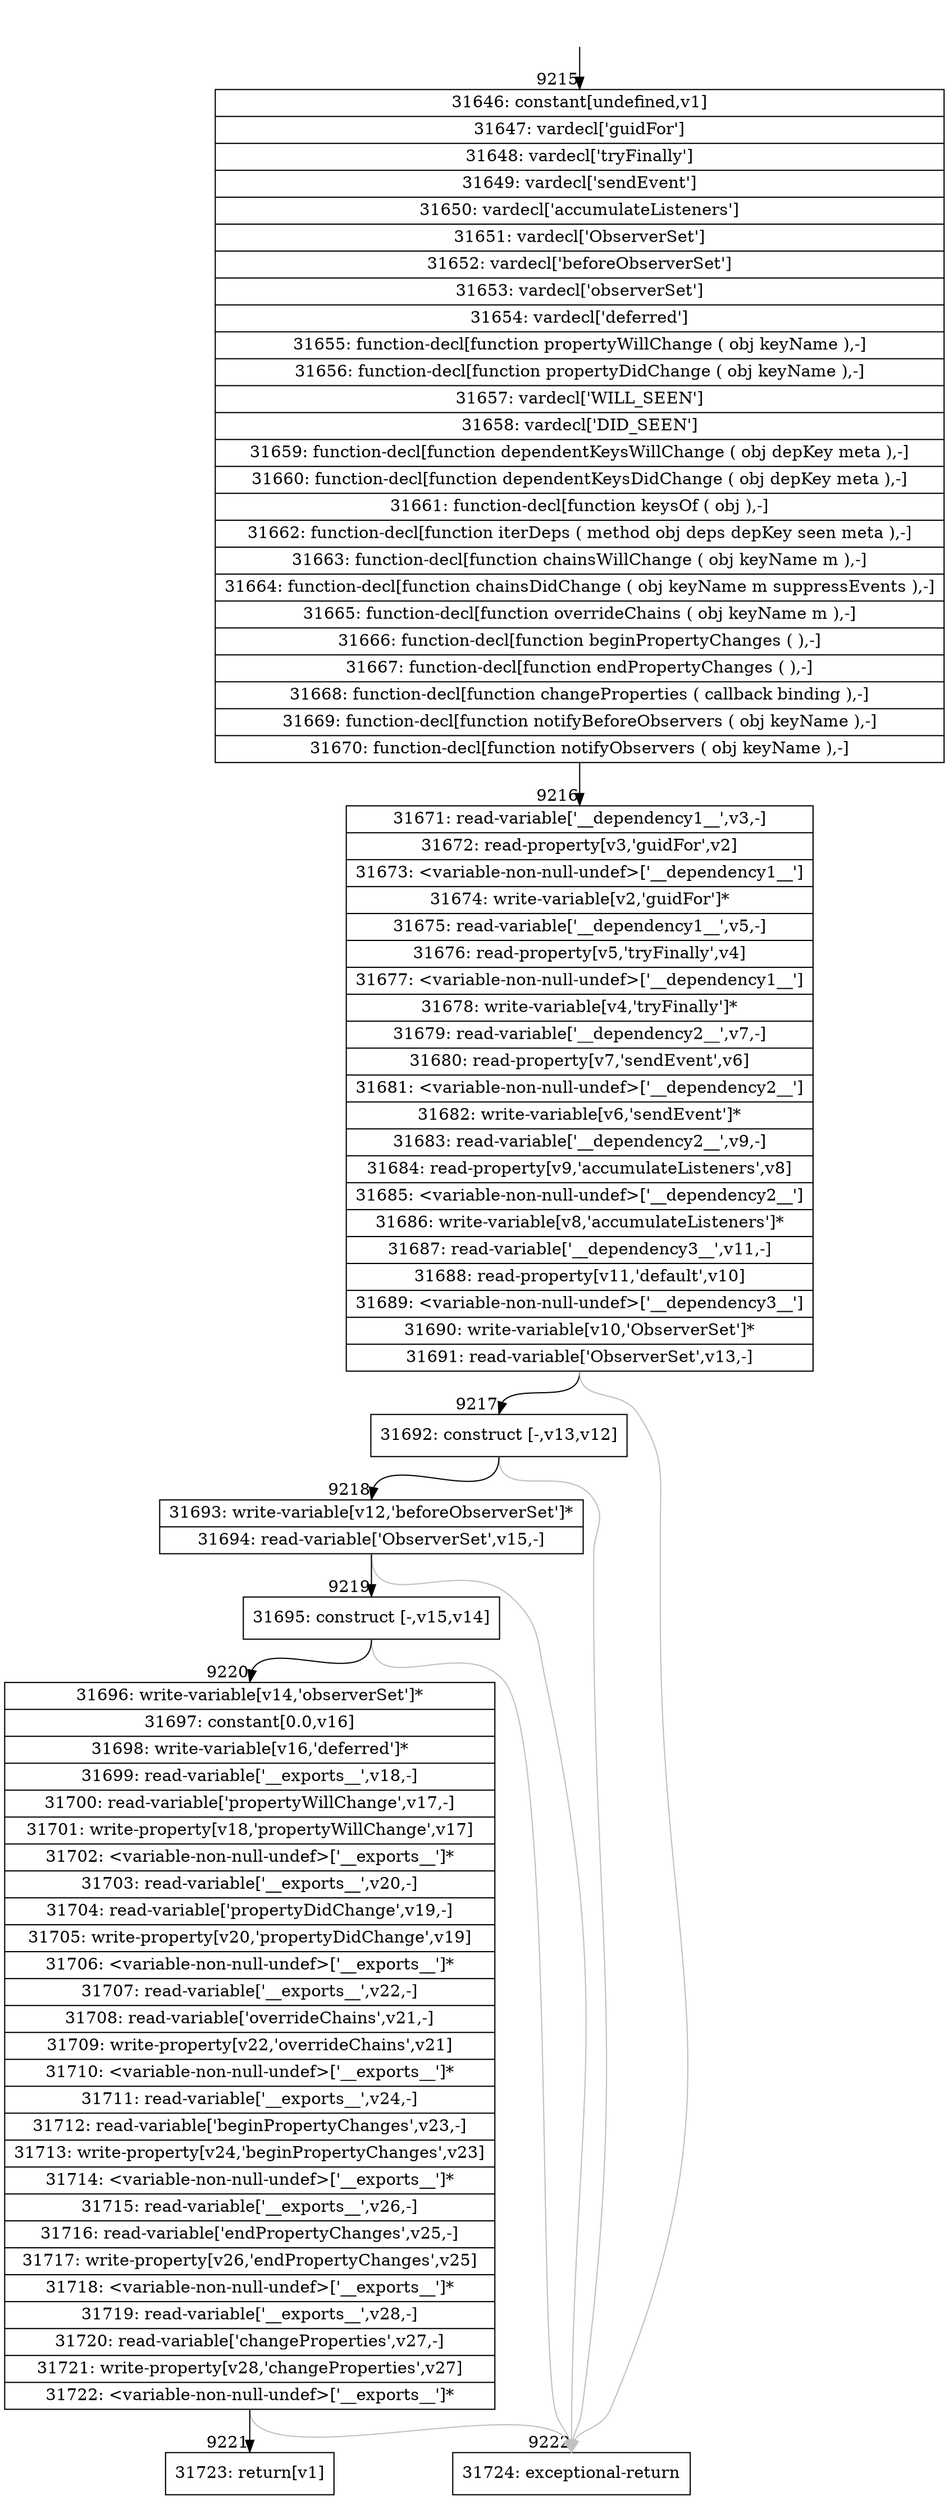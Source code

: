 digraph {
rankdir="TD"
BB_entry766[shape=none,label=""];
BB_entry766 -> BB9215 [tailport=s, headport=n, headlabel="    9215"]
BB9215 [shape=record label="{31646: constant[undefined,v1]|31647: vardecl['guidFor']|31648: vardecl['tryFinally']|31649: vardecl['sendEvent']|31650: vardecl['accumulateListeners']|31651: vardecl['ObserverSet']|31652: vardecl['beforeObserverSet']|31653: vardecl['observerSet']|31654: vardecl['deferred']|31655: function-decl[function propertyWillChange ( obj keyName ),-]|31656: function-decl[function propertyDidChange ( obj keyName ),-]|31657: vardecl['WILL_SEEN']|31658: vardecl['DID_SEEN']|31659: function-decl[function dependentKeysWillChange ( obj depKey meta ),-]|31660: function-decl[function dependentKeysDidChange ( obj depKey meta ),-]|31661: function-decl[function keysOf ( obj ),-]|31662: function-decl[function iterDeps ( method obj deps depKey seen meta ),-]|31663: function-decl[function chainsWillChange ( obj keyName m ),-]|31664: function-decl[function chainsDidChange ( obj keyName m suppressEvents ),-]|31665: function-decl[function overrideChains ( obj keyName m ),-]|31666: function-decl[function beginPropertyChanges ( ),-]|31667: function-decl[function endPropertyChanges ( ),-]|31668: function-decl[function changeProperties ( callback binding ),-]|31669: function-decl[function notifyBeforeObservers ( obj keyName ),-]|31670: function-decl[function notifyObservers ( obj keyName ),-]}" ] 
BB9215 -> BB9216 [tailport=s, headport=n, headlabel="      9216"]
BB9216 [shape=record label="{31671: read-variable['__dependency1__',v3,-]|31672: read-property[v3,'guidFor',v2]|31673: \<variable-non-null-undef\>['__dependency1__']|31674: write-variable[v2,'guidFor']*|31675: read-variable['__dependency1__',v5,-]|31676: read-property[v5,'tryFinally',v4]|31677: \<variable-non-null-undef\>['__dependency1__']|31678: write-variable[v4,'tryFinally']*|31679: read-variable['__dependency2__',v7,-]|31680: read-property[v7,'sendEvent',v6]|31681: \<variable-non-null-undef\>['__dependency2__']|31682: write-variable[v6,'sendEvent']*|31683: read-variable['__dependency2__',v9,-]|31684: read-property[v9,'accumulateListeners',v8]|31685: \<variable-non-null-undef\>['__dependency2__']|31686: write-variable[v8,'accumulateListeners']*|31687: read-variable['__dependency3__',v11,-]|31688: read-property[v11,'default',v10]|31689: \<variable-non-null-undef\>['__dependency3__']|31690: write-variable[v10,'ObserverSet']*|31691: read-variable['ObserverSet',v13,-]}" ] 
BB9216 -> BB9217 [tailport=s, headport=n, headlabel="      9217"]
BB9216 -> BB9222 [tailport=s, headport=n, color=gray, headlabel="      9222"]
BB9217 [shape=record label="{31692: construct [-,v13,v12]}" ] 
BB9217 -> BB9218 [tailport=s, headport=n, headlabel="      9218"]
BB9217 -> BB9222 [tailport=s, headport=n, color=gray]
BB9218 [shape=record label="{31693: write-variable[v12,'beforeObserverSet']*|31694: read-variable['ObserverSet',v15,-]}" ] 
BB9218 -> BB9219 [tailport=s, headport=n, headlabel="      9219"]
BB9218 -> BB9222 [tailport=s, headport=n, color=gray]
BB9219 [shape=record label="{31695: construct [-,v15,v14]}" ] 
BB9219 -> BB9220 [tailport=s, headport=n, headlabel="      9220"]
BB9219 -> BB9222 [tailport=s, headport=n, color=gray]
BB9220 [shape=record label="{31696: write-variable[v14,'observerSet']*|31697: constant[0.0,v16]|31698: write-variable[v16,'deferred']*|31699: read-variable['__exports__',v18,-]|31700: read-variable['propertyWillChange',v17,-]|31701: write-property[v18,'propertyWillChange',v17]|31702: \<variable-non-null-undef\>['__exports__']*|31703: read-variable['__exports__',v20,-]|31704: read-variable['propertyDidChange',v19,-]|31705: write-property[v20,'propertyDidChange',v19]|31706: \<variable-non-null-undef\>['__exports__']*|31707: read-variable['__exports__',v22,-]|31708: read-variable['overrideChains',v21,-]|31709: write-property[v22,'overrideChains',v21]|31710: \<variable-non-null-undef\>['__exports__']*|31711: read-variable['__exports__',v24,-]|31712: read-variable['beginPropertyChanges',v23,-]|31713: write-property[v24,'beginPropertyChanges',v23]|31714: \<variable-non-null-undef\>['__exports__']*|31715: read-variable['__exports__',v26,-]|31716: read-variable['endPropertyChanges',v25,-]|31717: write-property[v26,'endPropertyChanges',v25]|31718: \<variable-non-null-undef\>['__exports__']*|31719: read-variable['__exports__',v28,-]|31720: read-variable['changeProperties',v27,-]|31721: write-property[v28,'changeProperties',v27]|31722: \<variable-non-null-undef\>['__exports__']*}" ] 
BB9220 -> BB9221 [tailport=s, headport=n, headlabel="      9221"]
BB9220 -> BB9222 [tailport=s, headport=n, color=gray]
BB9221 [shape=record label="{31723: return[v1]}" ] 
BB9222 [shape=record label="{31724: exceptional-return}" ] 
//#$~ 16341
}
